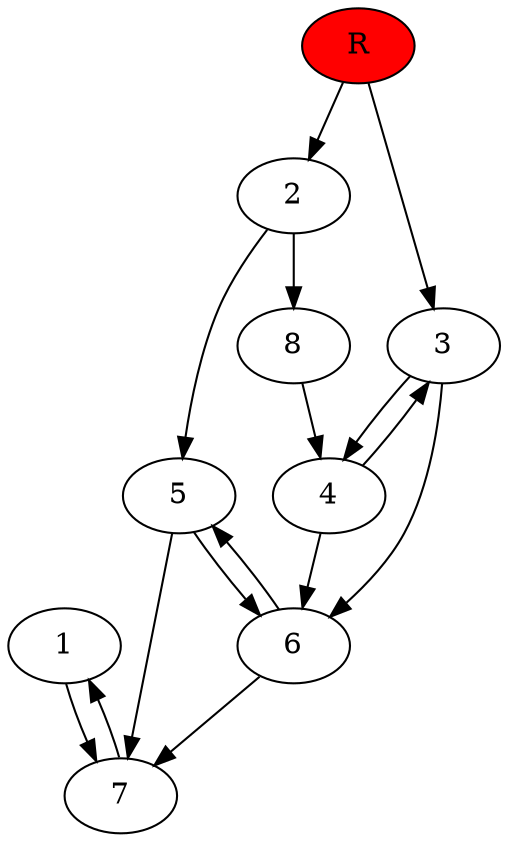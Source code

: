 digraph prb41593 {
	1
	2
	3
	4
	5
	6
	7
	8
	R [fillcolor="#ff0000" style=filled]
	1 -> 7
	2 -> 5
	2 -> 8
	3 -> 4
	3 -> 6
	4 -> 3
	4 -> 6
	5 -> 6
	5 -> 7
	6 -> 5
	6 -> 7
	7 -> 1
	8 -> 4
	R -> 2
	R -> 3
}
